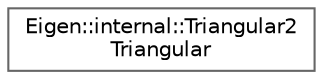 digraph "Graphical Class Hierarchy"
{
 // LATEX_PDF_SIZE
  bgcolor="transparent";
  edge [fontname=Helvetica,fontsize=10,labelfontname=Helvetica,labelfontsize=10];
  node [fontname=Helvetica,fontsize=10,shape=box,height=0.2,width=0.4];
  rankdir="LR";
  Node0 [id="Node000000",label="Eigen::internal::Triangular2\lTriangular",height=0.2,width=0.4,color="grey40", fillcolor="white", style="filled",URL="$structEigen_1_1internal_1_1Triangular2Triangular.html",tooltip=" "];
}
